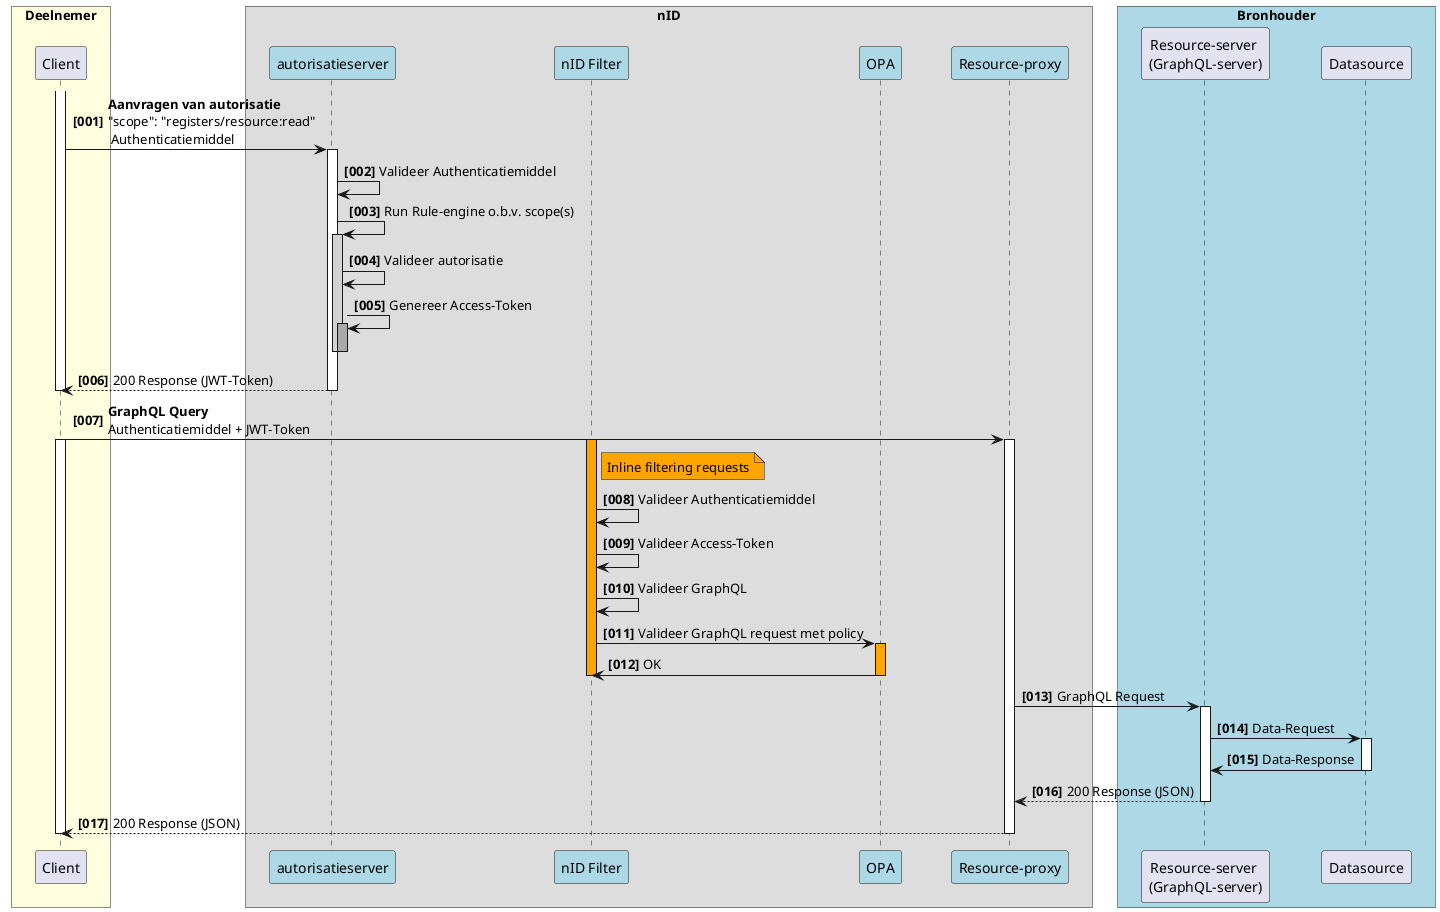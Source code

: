 @startuml Autorisatie-flow-raadplegen-melden
' !pragma teoz true

skinparam ParticipantPadding 20
skinparam BoxPadding 10
autonumber "<b>[000]"

box "Deelnemer" #LightYellow
    participant "Client" as Client
end box

box "nID"
    participant "autorisatieserver" as AuthzServer #lightblue
    participant "nID Filter" as Filter #lightblue
    participant "OPA" as OPA #LightBlue
    participant "Resource-proxy" as nIDResourceServer #lightblue
end box

box "Bronhouder" #lightblue
    participant "Resource-server \n(GraphQL-server)" as ResourceServer
    participant "Datasource" as Datasource
end box

activate Client
    Client -> AuthzServer: **Aanvragen van autorisatie**\n"scope": "registers/resource:read"\n Authenticatiemiddel
    activate AuthzServer
        AuthzServer -> AuthzServer: Valideer Authenticatiemiddel
        AuthzServer -> AuthzServer: Run Rule-engine o.b.v. scope(s)
        activate AuthzServer #LightGray
            AuthzServer -> AuthzServer: Valideer autorisatie
            AuthzServer -> AuthzServer: Genereer Access-Token
            activate AuthzServer #DarkGray
            deactivate AuthzServer
        deactivate AuthzServer
        AuthzServer --> Client --: 200 Response (JWT-Token)
    deactivate AuthzServer
deactivate Client

Client -> nIDResourceServer: **GraphQL Query**\nAuthenticatiemiddel + JWT-Token

activate Client
    activate nIDResourceServer        
        activate Filter #Orange
            note right of Filter #Orange: Inline filtering requests
            Filter -> Filter: Valideer Authenticatiemiddel
            Filter -> Filter: Valideer Access-Token
            Filter -> Filter: Valideer GraphQL           
            Filter -> OPA: Valideer GraphQL request met policy
                activate OPA #Orange
                OPA -> Filter: OK
                deactivate OPA
        deactivate Filter

    nIDResourceServer -> ResourceServer: GraphQL Request

    activate ResourceServer
        ResourceServer -> Datasource: Data-Request
        activate Datasource
        Datasource -> ResourceServer: Data-Response
        deactivate Datasource
        ResourceServer --> nIDResourceServer: 200 Response (JSON)   
    deactivate ResourceServer

    nIDResourceServer --> Client: 200 Response (JSON)

    deactivate nIDResourceServer
deactivate Client


@enduml
